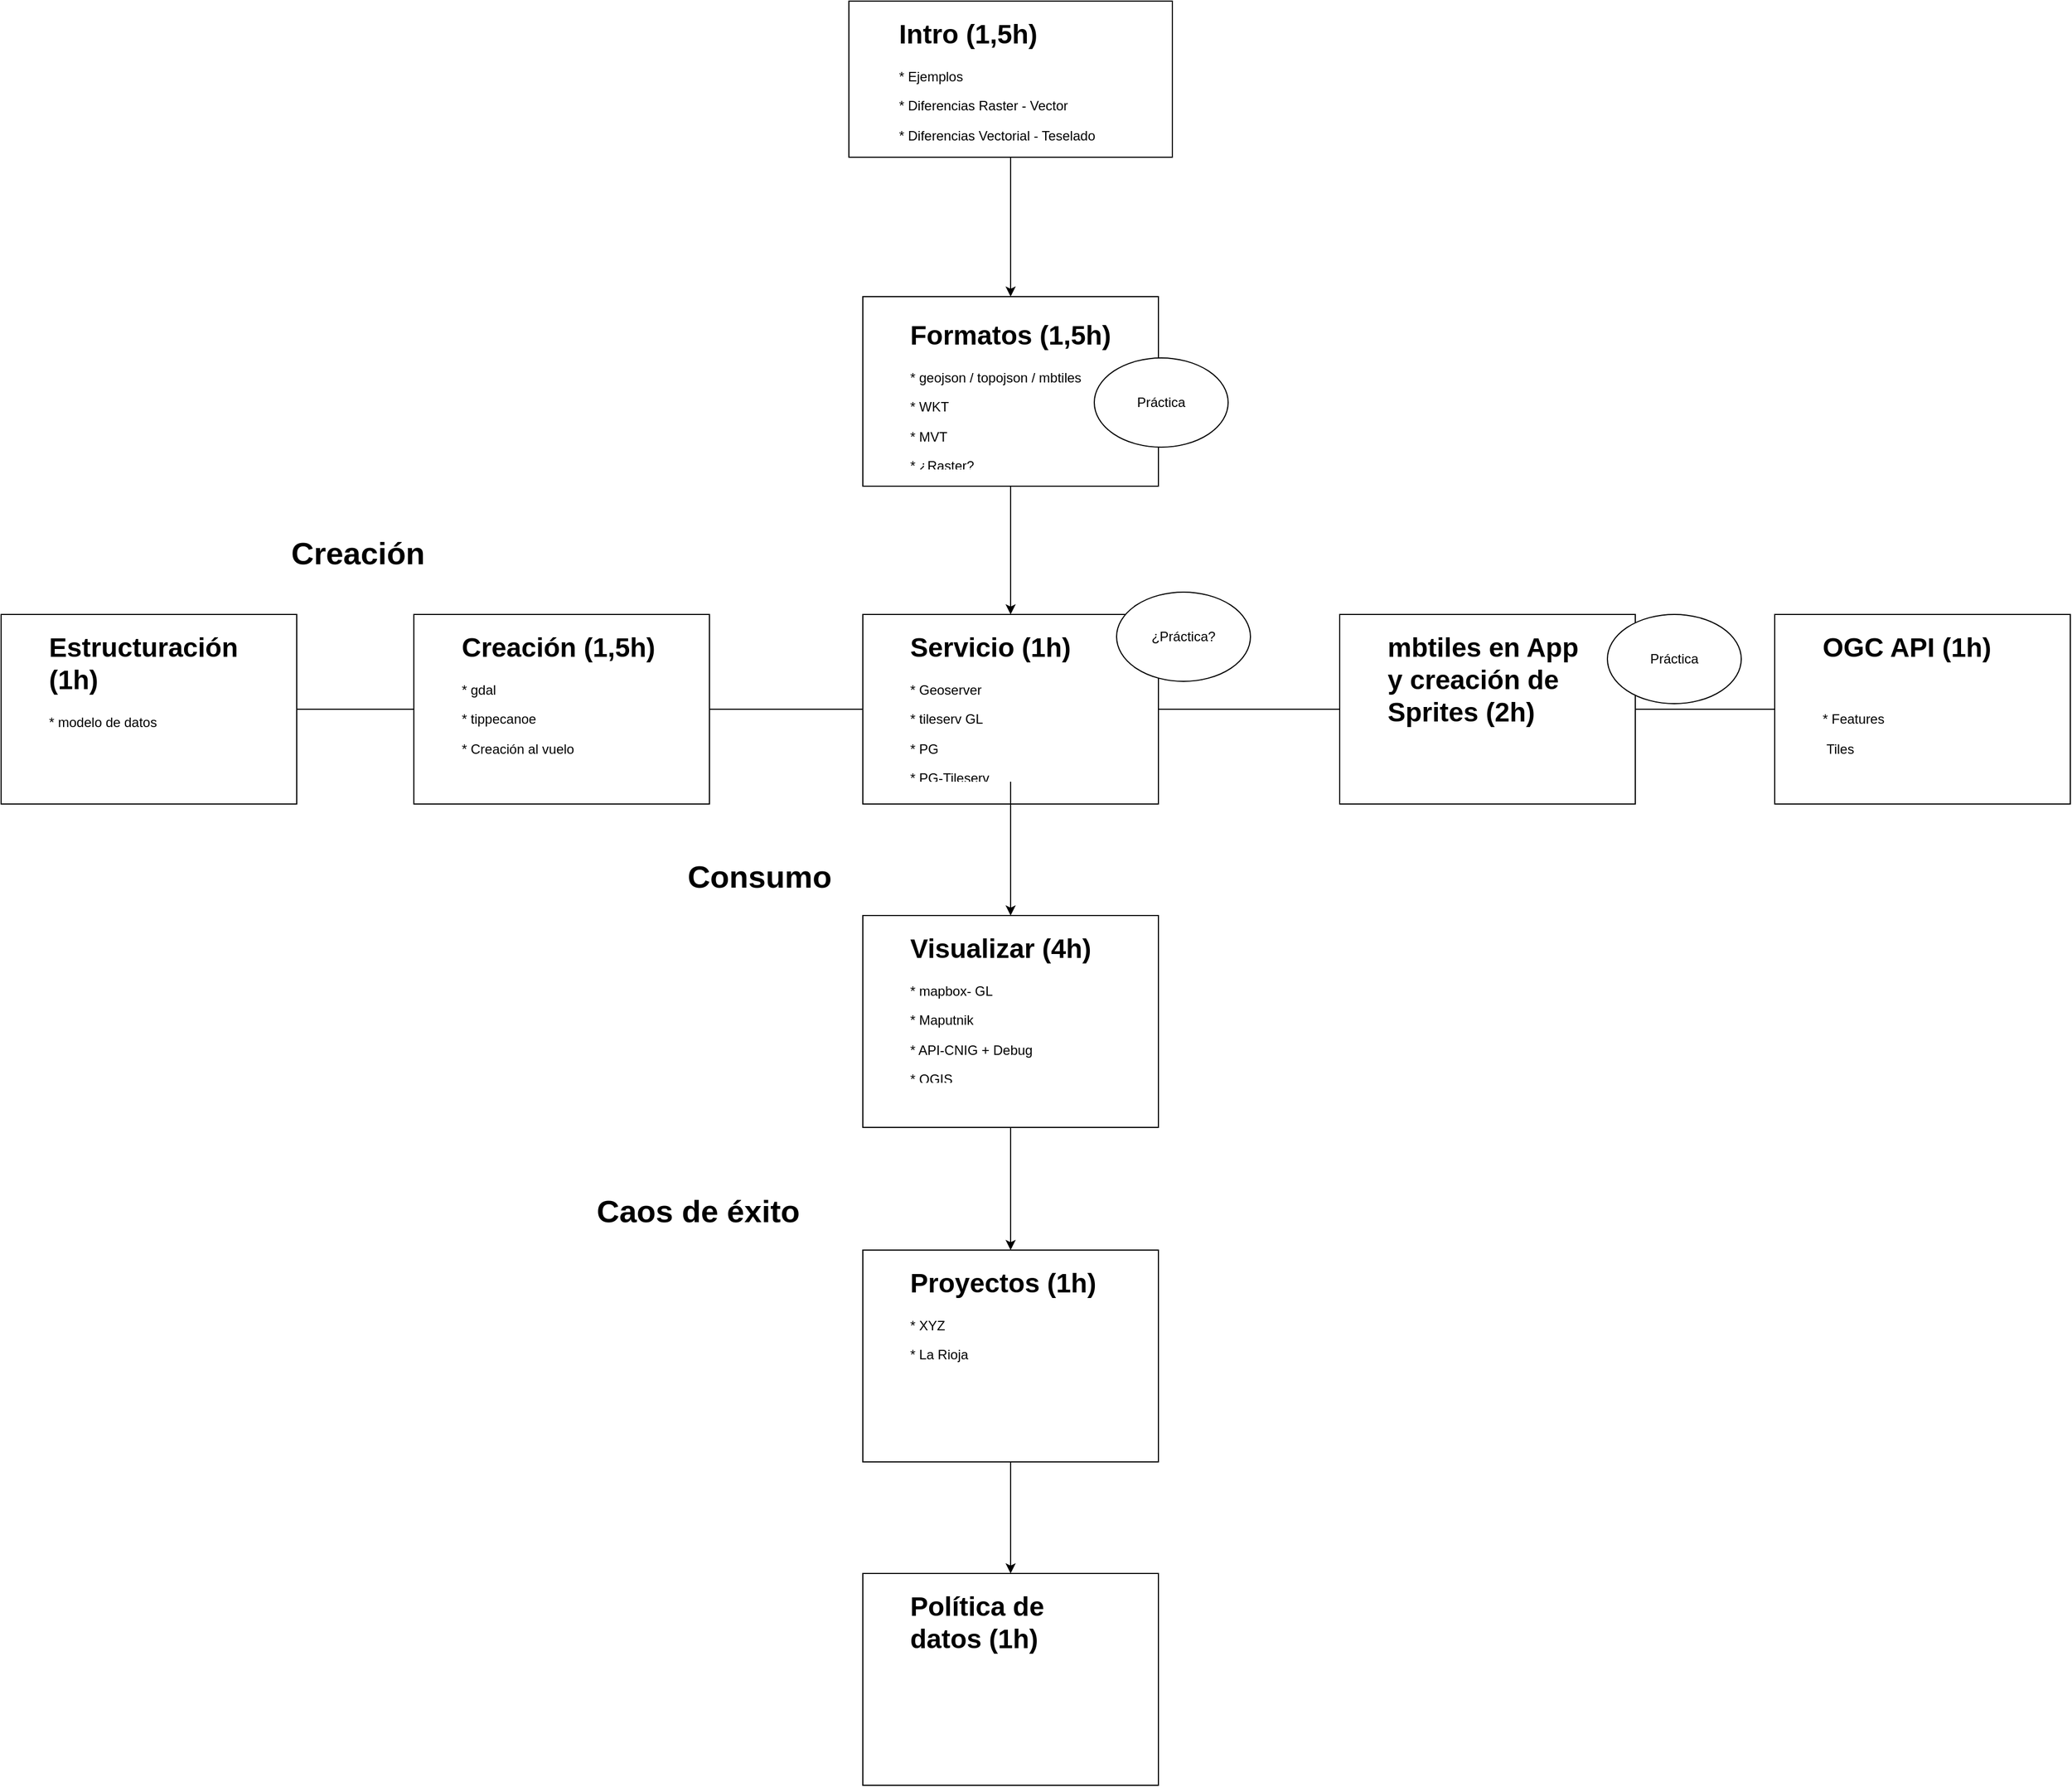 <mxfile version="15.5.4" type="github">
  <diagram id="Iy78NmgVhlyqYcQx1wdt" name="Page-1">
    <mxGraphModel dx="2249" dy="794" grid="1" gridSize="10" guides="1" tooltips="1" connect="1" arrows="1" fold="1" page="1" pageScale="1" pageWidth="827" pageHeight="1169" math="0" shadow="0">
      <root>
        <mxCell id="0" />
        <mxCell id="1" parent="0" />
        <mxCell id="BmIJjtoEZFwzUHg4kpTr-5" style="edgeStyle=orthogonalEdgeStyle;rounded=0;orthogonalLoop=1;jettySize=auto;html=1;entryX=0.5;entryY=0;entryDx=0;entryDy=0;" edge="1" parent="1" source="BmIJjtoEZFwzUHg4kpTr-3" target="BmIJjtoEZFwzUHg4kpTr-6">
          <mxGeometry relative="1" as="geometry">
            <mxPoint x="455" y="330" as="targetPoint" />
          </mxGeometry>
        </mxCell>
        <mxCell id="BmIJjtoEZFwzUHg4kpTr-3" value="" style="rounded=0;whiteSpace=wrap;html=1;" vertex="1" parent="1">
          <mxGeometry x="310" y="90" width="290" height="140" as="geometry" />
        </mxCell>
        <mxCell id="BmIJjtoEZFwzUHg4kpTr-4" value="&lt;h1&gt;Intro (1,5h)&lt;/h1&gt;&lt;p&gt;* Ejemplos&lt;/p&gt;&lt;p&gt;* Diferencias Raster - Vector&lt;/p&gt;&lt;p&gt;* Diferencias Vectorial - Teselado&lt;/p&gt;" style="text;html=1;strokeColor=none;fillColor=none;spacing=5;spacingTop=-20;whiteSpace=wrap;overflow=hidden;rounded=0;" vertex="1" parent="1">
          <mxGeometry x="350" y="100" width="190" height="120" as="geometry" />
        </mxCell>
        <mxCell id="BmIJjtoEZFwzUHg4kpTr-6" value="" style="rounded=0;whiteSpace=wrap;html=1;" vertex="1" parent="1">
          <mxGeometry x="322.5" y="355" width="265" height="170" as="geometry" />
        </mxCell>
        <mxCell id="BmIJjtoEZFwzUHg4kpTr-8" style="edgeStyle=orthogonalEdgeStyle;rounded=0;orthogonalLoop=1;jettySize=auto;html=1;entryX=0.5;entryY=0;entryDx=0;entryDy=0;exitX=0.5;exitY=1;exitDx=0;exitDy=0;" edge="1" parent="1" source="BmIJjtoEZFwzUHg4kpTr-6" target="BmIJjtoEZFwzUHg4kpTr-9">
          <mxGeometry relative="1" as="geometry">
            <mxPoint x="455" y="630" as="targetPoint" />
            <mxPoint x="455" y="560" as="sourcePoint" />
          </mxGeometry>
        </mxCell>
        <mxCell id="BmIJjtoEZFwzUHg4kpTr-7" value="&lt;h1&gt;Formatos (1,5h)&lt;/h1&gt;&lt;p&gt;* geojson / topojson / mbtiles&lt;br&gt;&lt;/p&gt;&lt;p&gt;* WKT&lt;/p&gt;&lt;p&gt;* MVT&lt;/p&gt;&lt;p&gt;* ¿Raster?&lt;/p&gt;" style="text;html=1;strokeColor=none;fillColor=none;spacing=5;spacingTop=-20;whiteSpace=wrap;overflow=hidden;rounded=0;" vertex="1" parent="1">
          <mxGeometry x="360" y="370" width="190" height="140" as="geometry" />
        </mxCell>
        <mxCell id="BmIJjtoEZFwzUHg4kpTr-9" value="" style="rounded=0;whiteSpace=wrap;html=1;" vertex="1" parent="1">
          <mxGeometry x="322.5" y="640" width="265" height="170" as="geometry" />
        </mxCell>
        <mxCell id="BmIJjtoEZFwzUHg4kpTr-35" style="edgeStyle=orthogonalEdgeStyle;rounded=0;orthogonalLoop=1;jettySize=auto;html=1;entryX=0.5;entryY=0;entryDx=0;entryDy=0;fontSize=28;" edge="1" parent="1" source="BmIJjtoEZFwzUHg4kpTr-10" target="BmIJjtoEZFwzUHg4kpTr-32">
          <mxGeometry relative="1" as="geometry" />
        </mxCell>
        <mxCell id="BmIJjtoEZFwzUHg4kpTr-10" value="&lt;h1&gt;Servicio (1h)&lt;/h1&gt;&lt;p&gt;* Geoserver&lt;br&gt;&lt;/p&gt;&lt;p&gt;* tileserv GL&lt;/p&gt;&lt;p&gt;* PG&lt;/p&gt;&lt;p&gt;* PG-Tileserv&lt;/p&gt;" style="text;html=1;strokeColor=none;fillColor=none;spacing=5;spacingTop=-20;whiteSpace=wrap;overflow=hidden;rounded=0;" vertex="1" parent="1">
          <mxGeometry x="360" y="650" width="190" height="140" as="geometry" />
        </mxCell>
        <mxCell id="BmIJjtoEZFwzUHg4kpTr-11" value="Práctica" style="ellipse;whiteSpace=wrap;html=1;" vertex="1" parent="1">
          <mxGeometry x="530" y="410" width="120" height="80" as="geometry" />
        </mxCell>
        <mxCell id="BmIJjtoEZFwzUHg4kpTr-12" value="" style="rounded=0;whiteSpace=wrap;html=1;" vertex="1" parent="1">
          <mxGeometry x="-450" y="640" width="265" height="170" as="geometry" />
        </mxCell>
        <mxCell id="BmIJjtoEZFwzUHg4kpTr-13" value="&lt;h1&gt;Estructuración (1h)&lt;/h1&gt;&lt;p&gt;* modelo de datos&lt;br&gt;&lt;/p&gt;&lt;p&gt;&lt;br&gt;&lt;/p&gt;" style="text;html=1;strokeColor=none;fillColor=none;spacing=5;spacingTop=-20;whiteSpace=wrap;overflow=hidden;rounded=0;" vertex="1" parent="1">
          <mxGeometry x="-412.5" y="650" width="190" height="140" as="geometry" />
        </mxCell>
        <mxCell id="BmIJjtoEZFwzUHg4kpTr-14" value="" style="rounded=0;whiteSpace=wrap;html=1;" vertex="1" parent="1">
          <mxGeometry x="-80" y="640" width="265" height="170" as="geometry" />
        </mxCell>
        <mxCell id="BmIJjtoEZFwzUHg4kpTr-15" value="&lt;h1&gt;Creación (1,5h)&lt;/h1&gt;&lt;p&gt;* gdal&lt;br&gt;&lt;/p&gt;&lt;p&gt;* tippecanoe&lt;/p&gt;&lt;p&gt;* Creación al vuelo&lt;/p&gt;&lt;p&gt;&lt;br&gt;&lt;/p&gt;" style="text;html=1;strokeColor=none;fillColor=none;spacing=5;spacingTop=-20;whiteSpace=wrap;overflow=hidden;rounded=0;" vertex="1" parent="1">
          <mxGeometry x="-42.5" y="650" width="190" height="140" as="geometry" />
        </mxCell>
        <mxCell id="BmIJjtoEZFwzUHg4kpTr-16" value="¿Práctica?" style="ellipse;whiteSpace=wrap;html=1;" vertex="1" parent="1">
          <mxGeometry x="550" y="620" width="120" height="80" as="geometry" />
        </mxCell>
        <mxCell id="BmIJjtoEZFwzUHg4kpTr-17" value="" style="rounded=0;whiteSpace=wrap;html=1;" vertex="1" parent="1">
          <mxGeometry x="750" y="640" width="265" height="170" as="geometry" />
        </mxCell>
        <mxCell id="BmIJjtoEZFwzUHg4kpTr-18" value="&lt;h1&gt;mbtiles en App y creación de Sprites (2h)&lt;/h1&gt;&lt;p&gt;&lt;br&gt;&lt;/p&gt;&lt;p&gt;&lt;br&gt;&lt;/p&gt;" style="text;html=1;strokeColor=none;fillColor=none;spacing=5;spacingTop=-20;whiteSpace=wrap;overflow=hidden;rounded=0;" vertex="1" parent="1">
          <mxGeometry x="787.5" y="650" width="190" height="140" as="geometry" />
        </mxCell>
        <mxCell id="BmIJjtoEZFwzUHg4kpTr-19" value="Práctica" style="ellipse;whiteSpace=wrap;html=1;" vertex="1" parent="1">
          <mxGeometry x="990" y="640" width="120" height="80" as="geometry" />
        </mxCell>
        <mxCell id="BmIJjtoEZFwzUHg4kpTr-20" value="" style="rounded=0;whiteSpace=wrap;html=1;" vertex="1" parent="1">
          <mxGeometry x="1140" y="640" width="265" height="170" as="geometry" />
        </mxCell>
        <mxCell id="BmIJjtoEZFwzUHg4kpTr-21" value="&lt;h1&gt;OGC API (1h)&lt;/h1&gt;&lt;p&gt;&lt;br&gt;&lt;/p&gt;&lt;p&gt;* Features&lt;/p&gt;&lt;p&gt;&amp;nbsp;Tiles&lt;/p&gt;" style="text;html=1;strokeColor=none;fillColor=none;spacing=5;spacingTop=-20;whiteSpace=wrap;overflow=hidden;rounded=0;" vertex="1" parent="1">
          <mxGeometry x="1177.5" y="650" width="190" height="140" as="geometry" />
        </mxCell>
        <mxCell id="BmIJjtoEZFwzUHg4kpTr-22" value="" style="endArrow=none;html=1;rounded=0;exitX=1;exitY=0.5;exitDx=0;exitDy=0;entryX=0;entryY=0.5;entryDx=0;entryDy=0;" edge="1" parent="1" source="BmIJjtoEZFwzUHg4kpTr-14" target="BmIJjtoEZFwzUHg4kpTr-9">
          <mxGeometry width="50" height="50" relative="1" as="geometry">
            <mxPoint x="320" y="680" as="sourcePoint" />
            <mxPoint x="370" y="630" as="targetPoint" />
          </mxGeometry>
        </mxCell>
        <mxCell id="BmIJjtoEZFwzUHg4kpTr-26" value="" style="endArrow=none;html=1;rounded=0;exitX=1;exitY=0.5;exitDx=0;exitDy=0;entryX=0;entryY=0.5;entryDx=0;entryDy=0;" edge="1" parent="1" source="BmIJjtoEZFwzUHg4kpTr-12" target="BmIJjtoEZFwzUHg4kpTr-14">
          <mxGeometry width="50" height="50" relative="1" as="geometry">
            <mxPoint x="320" y="680" as="sourcePoint" />
            <mxPoint x="370" y="630" as="targetPoint" />
          </mxGeometry>
        </mxCell>
        <mxCell id="BmIJjtoEZFwzUHg4kpTr-27" value="" style="endArrow=none;html=1;rounded=0;entryX=0;entryY=0.5;entryDx=0;entryDy=0;" edge="1" parent="1" source="BmIJjtoEZFwzUHg4kpTr-9" target="BmIJjtoEZFwzUHg4kpTr-17">
          <mxGeometry width="50" height="50" relative="1" as="geometry">
            <mxPoint x="320" y="680" as="sourcePoint" />
            <mxPoint x="370" y="630" as="targetPoint" />
          </mxGeometry>
        </mxCell>
        <mxCell id="BmIJjtoEZFwzUHg4kpTr-28" value="" style="endArrow=none;html=1;rounded=0;entryX=0;entryY=0.5;entryDx=0;entryDy=0;exitX=1;exitY=0.5;exitDx=0;exitDy=0;" edge="1" parent="1" source="BmIJjtoEZFwzUHg4kpTr-17" target="BmIJjtoEZFwzUHg4kpTr-20">
          <mxGeometry width="50" height="50" relative="1" as="geometry">
            <mxPoint x="990" y="900" as="sourcePoint" />
            <mxPoint x="1152.5" y="900" as="targetPoint" />
          </mxGeometry>
        </mxCell>
        <mxCell id="BmIJjtoEZFwzUHg4kpTr-30" value="&lt;b&gt;&lt;font style=&quot;font-size: 28px&quot;&gt;Creación&lt;/font&gt;&lt;/b&gt;" style="text;html=1;strokeColor=none;fillColor=none;align=center;verticalAlign=middle;whiteSpace=wrap;rounded=0;" vertex="1" parent="1">
          <mxGeometry x="-160" y="570" width="60" height="30" as="geometry" />
        </mxCell>
        <mxCell id="BmIJjtoEZFwzUHg4kpTr-31" value="&lt;b&gt;&lt;font style=&quot;font-size: 28px&quot;&gt;Consumo&lt;/font&gt;&lt;/b&gt;" style="text;html=1;strokeColor=none;fillColor=none;align=center;verticalAlign=middle;whiteSpace=wrap;rounded=0;" vertex="1" parent="1">
          <mxGeometry x="200" y="860" width="60" height="30" as="geometry" />
        </mxCell>
        <mxCell id="BmIJjtoEZFwzUHg4kpTr-39" style="edgeStyle=orthogonalEdgeStyle;rounded=0;orthogonalLoop=1;jettySize=auto;html=1;entryX=0.5;entryY=0;entryDx=0;entryDy=0;fontSize=28;" edge="1" parent="1" source="BmIJjtoEZFwzUHg4kpTr-32" target="BmIJjtoEZFwzUHg4kpTr-37">
          <mxGeometry relative="1" as="geometry" />
        </mxCell>
        <mxCell id="BmIJjtoEZFwzUHg4kpTr-32" value="" style="rounded=0;whiteSpace=wrap;html=1;" vertex="1" parent="1">
          <mxGeometry x="322.5" y="910" width="265" height="190" as="geometry" />
        </mxCell>
        <mxCell id="BmIJjtoEZFwzUHg4kpTr-33" value="&lt;h1&gt;Visualizar (4h)&lt;/h1&gt;&lt;p&gt;* mapbox- GL&lt;br&gt;&lt;/p&gt;&lt;p&gt;* Maputnik&lt;/p&gt;&lt;p&gt;* API-CNIG + Debug&lt;/p&gt;&lt;p&gt;* QGIS&lt;/p&gt;" style="text;html=1;strokeColor=none;fillColor=none;spacing=5;spacingTop=-20;whiteSpace=wrap;overflow=hidden;rounded=0;" vertex="1" parent="1">
          <mxGeometry x="360" y="920" width="190" height="140" as="geometry" />
        </mxCell>
        <mxCell id="BmIJjtoEZFwzUHg4kpTr-36" value="&lt;b&gt;&lt;font style=&quot;font-size: 28px&quot;&gt;Caos de éxito&lt;/font&gt;&lt;/b&gt;" style="text;html=1;strokeColor=none;fillColor=none;align=center;verticalAlign=middle;whiteSpace=wrap;rounded=0;" vertex="1" parent="1">
          <mxGeometry x="60" y="1160" width="230" height="30" as="geometry" />
        </mxCell>
        <mxCell id="BmIJjtoEZFwzUHg4kpTr-42" style="edgeStyle=orthogonalEdgeStyle;rounded=0;orthogonalLoop=1;jettySize=auto;html=1;entryX=0.5;entryY=0;entryDx=0;entryDy=0;fontSize=28;" edge="1" parent="1" source="BmIJjtoEZFwzUHg4kpTr-37" target="BmIJjtoEZFwzUHg4kpTr-40">
          <mxGeometry relative="1" as="geometry" />
        </mxCell>
        <mxCell id="BmIJjtoEZFwzUHg4kpTr-37" value="" style="rounded=0;whiteSpace=wrap;html=1;" vertex="1" parent="1">
          <mxGeometry x="322.5" y="1210" width="265" height="190" as="geometry" />
        </mxCell>
        <mxCell id="BmIJjtoEZFwzUHg4kpTr-38" value="&lt;h1&gt;Proyectos (1h)&lt;/h1&gt;&lt;p&gt;* XYZ&lt;/p&gt;&lt;p&gt;* La Rioja&lt;/p&gt;" style="text;html=1;strokeColor=none;fillColor=none;spacing=5;spacingTop=-20;whiteSpace=wrap;overflow=hidden;rounded=0;" vertex="1" parent="1">
          <mxGeometry x="360" y="1220" width="190" height="140" as="geometry" />
        </mxCell>
        <mxCell id="BmIJjtoEZFwzUHg4kpTr-40" value="" style="rounded=0;whiteSpace=wrap;html=1;" vertex="1" parent="1">
          <mxGeometry x="322.5" y="1500" width="265" height="190" as="geometry" />
        </mxCell>
        <mxCell id="BmIJjtoEZFwzUHg4kpTr-41" value="&lt;h1&gt;Política de datos (1h)&lt;/h1&gt;" style="text;html=1;strokeColor=none;fillColor=none;spacing=5;spacingTop=-20;whiteSpace=wrap;overflow=hidden;rounded=0;" vertex="1" parent="1">
          <mxGeometry x="360" y="1510" width="190" height="140" as="geometry" />
        </mxCell>
      </root>
    </mxGraphModel>
  </diagram>
</mxfile>
